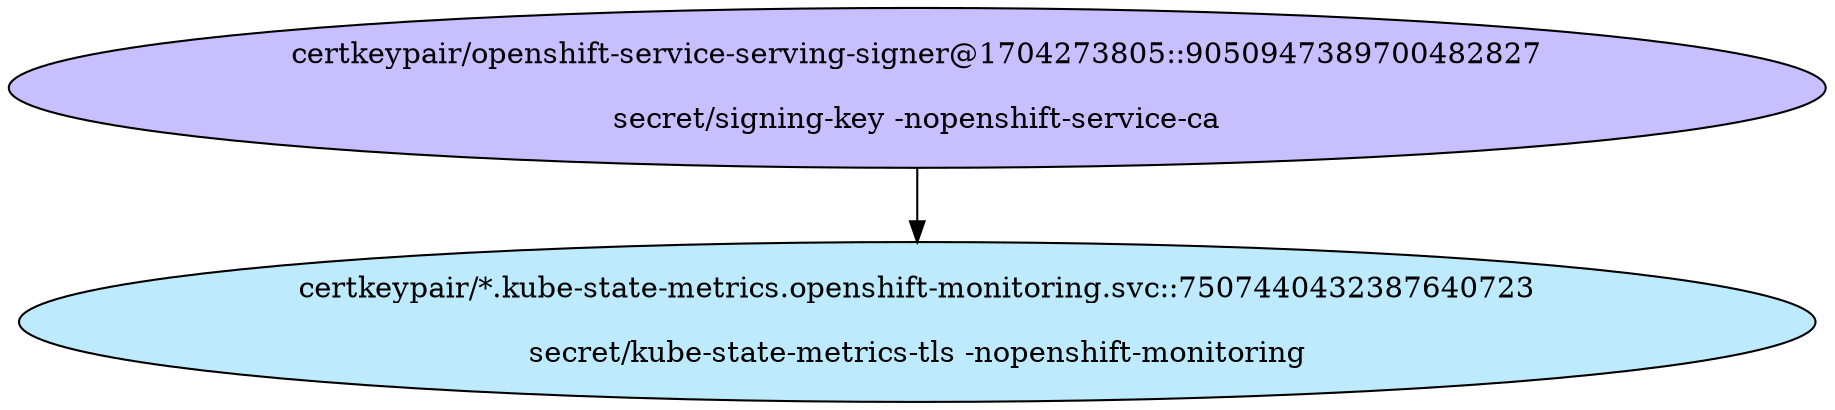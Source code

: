 digraph "Local Certificate" {
  // Node definitions.
  1 [
    label="certkeypair/openshift-service-serving-signer@1704273805::9050947389700482827\n\nsecret/signing-key -nopenshift-service-ca\n"
    style=filled
    fillcolor="#c7bfff"
  ];
  61 [
    label="certkeypair/*.kube-state-metrics.openshift-monitoring.svc::7507440432387640723\n\nsecret/kube-state-metrics-tls -nopenshift-monitoring\n"
    style=filled
    fillcolor="#bdebfd"
  ];

  // Edge definitions.
  1 -> 61;
}